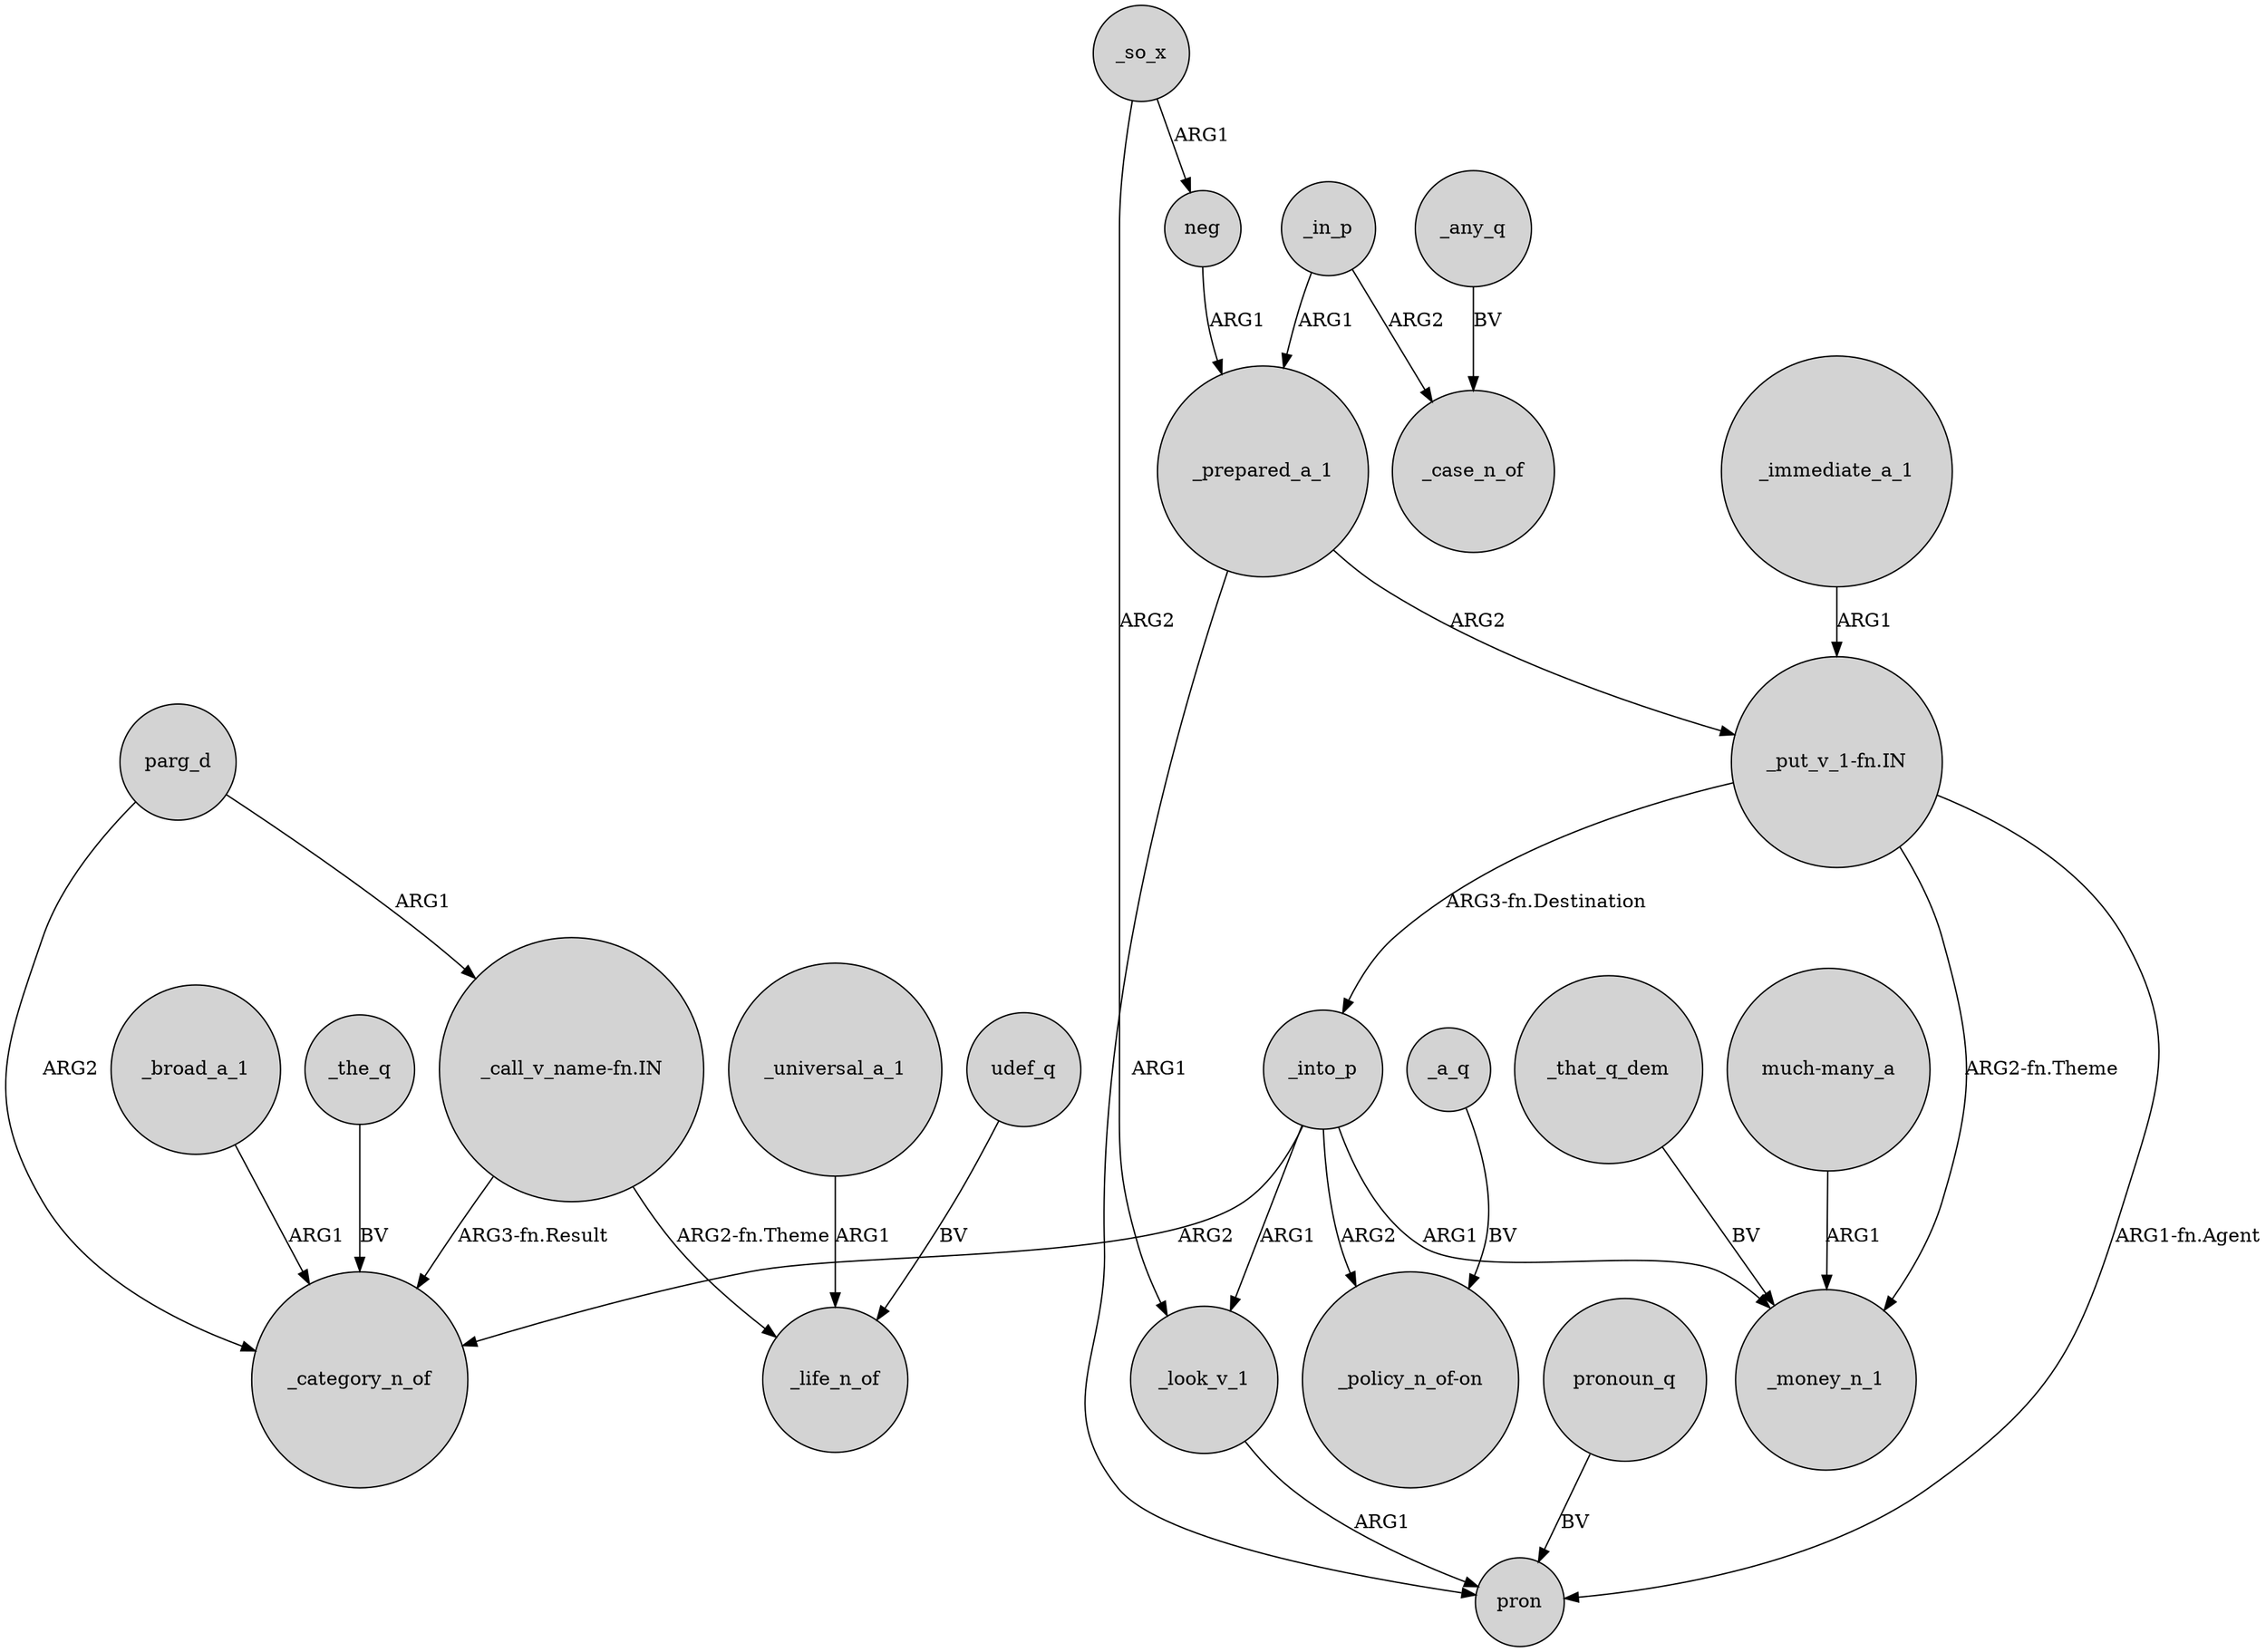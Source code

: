 digraph {
	node [shape=circle style=filled]
	"_put_v_1-fn.IN" -> _into_p [label="ARG3-fn.Destination"]
	_in_p -> _prepared_a_1 [label=ARG1]
	_broad_a_1 -> _category_n_of [label=ARG1]
	_prepared_a_1 -> "_put_v_1-fn.IN" [label=ARG2]
	"_put_v_1-fn.IN" -> pron [label="ARG1-fn.Agent"]
	_universal_a_1 -> _life_n_of [label=ARG1]
	_immediate_a_1 -> "_put_v_1-fn.IN" [label=ARG1]
	_prepared_a_1 -> pron [label=ARG1]
	_into_p -> _look_v_1 [label=ARG1]
	_that_q_dem -> _money_n_1 [label=BV]
	_so_x -> _look_v_1 [label=ARG2]
	udef_q -> _life_n_of [label=BV]
	_a_q -> "_policy_n_of-on" [label=BV]
	parg_d -> _category_n_of [label=ARG2]
	neg -> _prepared_a_1 [label=ARG1]
	"_call_v_name-fn.IN" -> _life_n_of [label="ARG2-fn.Theme"]
	_look_v_1 -> pron [label=ARG1]
	_into_p -> "_policy_n_of-on" [label=ARG2]
	"_call_v_name-fn.IN" -> _category_n_of [label="ARG3-fn.Result"]
	pronoun_q -> pron [label=BV]
	"much-many_a" -> _money_n_1 [label=ARG1]
	parg_d -> "_call_v_name-fn.IN" [label=ARG1]
	_so_x -> neg [label=ARG1]
	_into_p -> _category_n_of [label=ARG2]
	_any_q -> _case_n_of [label=BV]
	_in_p -> _case_n_of [label=ARG2]
	_into_p -> _money_n_1 [label=ARG1]
	"_put_v_1-fn.IN" -> _money_n_1 [label="ARG2-fn.Theme"]
	_the_q -> _category_n_of [label=BV]
}
